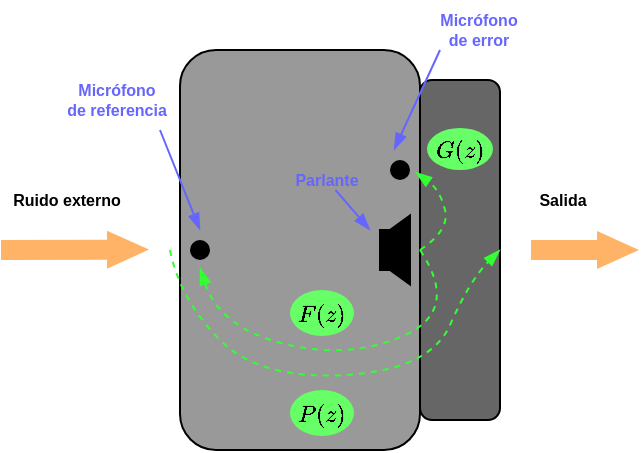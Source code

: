 <mxfile version="15.2.7" type="device"><diagram id="Uaeq2iv6ltRxRMqHuuGY" name="Página-1"><mxGraphModel dx="413" dy="243" grid="1" gridSize="5" guides="1" tooltips="1" connect="1" arrows="1" fold="1" page="1" pageScale="1" pageWidth="1654" pageHeight="1169" math="1" shadow="0"><root><mxCell id="0"/><mxCell id="1" parent="0"/><mxCell id="gLS181UH8pNtoe7bFuRa-7" value="" style="rounded=1;whiteSpace=wrap;html=1;fontSize=15;sketch=0;shadow=0;fillColor=#999999;strokeColor=default;" parent="1" vertex="1"><mxGeometry x="190" y="180" width="120" height="200" as="geometry"/></mxCell><mxCell id="gLS181UH8pNtoe7bFuRa-10" value="" style="rounded=1;whiteSpace=wrap;html=1;shadow=0;sketch=0;fontSize=15;fillColor=#666666;strokeColor=default;fontColor=#333333;" parent="1" vertex="1"><mxGeometry x="310" y="195" width="40" height="170" as="geometry"/></mxCell><mxCell id="gLS181UH8pNtoe7bFuRa-13" value="" style="ellipse;whiteSpace=wrap;html=1;aspect=fixed;rounded=1;shadow=0;sketch=0;fontSize=15;strokeColor=none;fillColor=#000000;" parent="1" vertex="1"><mxGeometry x="195" y="275" width="10" height="10" as="geometry"/></mxCell><mxCell id="gLS181UH8pNtoe7bFuRa-18" value="" style="ellipse;whiteSpace=wrap;html=1;aspect=fixed;rounded=1;shadow=0;sketch=0;fontSize=15;strokeColor=none;fillColor=#000000;" parent="1" vertex="1"><mxGeometry x="295" y="235" width="10" height="10" as="geometry"/></mxCell><mxCell id="gLS181UH8pNtoe7bFuRa-20" value="" style="shape=trapezoid;perimeter=trapezoidPerimeter;whiteSpace=wrap;html=1;fixedSize=1;rounded=0;shadow=0;sketch=0;fontSize=15;strokeColor=default;fillColor=#000000;rotation=-90;size=7.27;" parent="1" vertex="1"><mxGeometry x="282.73" y="275" width="34.53" height="10" as="geometry"/></mxCell><mxCell id="gLS181UH8pNtoe7bFuRa-21" value="" style="rounded=0;whiteSpace=wrap;html=1;shadow=0;sketch=0;fontSize=15;strokeColor=default;fillColor=#000000;" parent="1" vertex="1"><mxGeometry x="290" y="270" width="5" height="20" as="geometry"/></mxCell><mxCell id="gLS181UH8pNtoe7bFuRa-27" value="Micrófono &lt;br style=&quot;font-size: 8px;&quot;&gt;de referencia" style="text;html=1;align=center;verticalAlign=middle;resizable=0;points=[];autosize=1;strokeColor=none;fillColor=none;fontSize=8;fontFamily=Helvetica;fontStyle=1;fontColor=#6666FF;" parent="1" vertex="1"><mxGeometry x="125" y="190" width="65" height="30" as="geometry"/></mxCell><mxCell id="gLS181UH8pNtoe7bFuRa-32" value="" style="shape=flexArrow;endArrow=classic;html=1;fontFamily=Helvetica;fontSize=7;strokeColor=none;fillColor=#FFB366;endWidth=8;endSize=6.66;" parent="1" edge="1"><mxGeometry width="50" height="50" relative="1" as="geometry"><mxPoint x="100" y="280" as="sourcePoint"/><mxPoint x="175" y="279.8" as="targetPoint"/></mxGeometry></mxCell><mxCell id="gLS181UH8pNtoe7bFuRa-33" value="Ruido externo" style="text;html=1;align=center;verticalAlign=middle;resizable=0;points=[];autosize=1;strokeColor=none;fillColor=none;fontSize=8;fontFamily=Helvetica;fontStyle=1;fontColor=#000000;" parent="1" vertex="1"><mxGeometry x="100" y="245" width="65" height="20" as="geometry"/></mxCell><mxCell id="gLS181UH8pNtoe7bFuRa-34" value="" style="shape=flexArrow;endArrow=classic;html=1;fontFamily=Helvetica;fontSize=7;strokeColor=none;fillColor=#FFB366;endWidth=8;endSize=6.66;" parent="1" edge="1"><mxGeometry width="50" height="50" relative="1" as="geometry"><mxPoint x="365" y="279.96" as="sourcePoint"/><mxPoint x="420" y="280" as="targetPoint"/></mxGeometry></mxCell><mxCell id="gLS181UH8pNtoe7bFuRa-35" value="Salida" style="text;html=1;align=center;verticalAlign=middle;resizable=0;points=[];autosize=1;strokeColor=none;fillColor=none;fontSize=8;fontFamily=Helvetica;fontStyle=1;fontColor=#000000;" parent="1" vertex="1"><mxGeometry x="363.5" y="245" width="35" height="20" as="geometry"/></mxCell><mxCell id="gLS181UH8pNtoe7bFuRa-38" value="" style="curved=1;endArrow=blockThin;html=1;fontFamily=Helvetica;fontSize=8;fillColor=#fff2cc;endFill=1;strokeWidth=1;fontColor=#66CC00;strokeColor=#33FF33;dashed=1;entryX=1;entryY=0.5;entryDx=0;entryDy=0;" parent="1" edge="1" target="gLS181UH8pNtoe7bFuRa-10"><mxGeometry width="50" height="50" relative="1" as="geometry"><mxPoint x="185" y="280" as="sourcePoint"/><mxPoint x="360" y="280" as="targetPoint"/><Array as="points"><mxPoint x="190" y="305"/><mxPoint x="230" y="345"/><mxPoint x="315" y="340"/><mxPoint x="335" y="295"/></Array></mxGeometry></mxCell><mxCell id="gLS181UH8pNtoe7bFuRa-41" value="" style="curved=1;endArrow=blockThin;html=1;fontFamily=Helvetica;fontSize=8;strokeWidth=1;fillColor=#fff2cc;exitX=1;exitY=0.5;exitDx=0;exitDy=0;entryX=-0.058;entryY=0.271;entryDx=0;entryDy=0;entryPerimeter=0;endFill=1;fontColor=#66CC00;strokeColor=#33FF33;dashed=1;" parent="1" source="gLS181UH8pNtoe7bFuRa-7" target="gLS181UH8pNtoe7bFuRa-10" edge="1"><mxGeometry width="50" height="50" relative="1" as="geometry"><mxPoint x="235" y="295" as="sourcePoint"/><mxPoint x="285" y="245" as="targetPoint"/><Array as="points"><mxPoint x="325" y="270"/><mxPoint x="320" y="250"/></Array></mxGeometry></mxCell><mxCell id="gLS181UH8pNtoe7bFuRa-45" value="" style="curved=1;endArrow=blockThin;html=1;fontFamily=Helvetica;fontSize=8;strokeWidth=1;fillColor=#fff2cc;exitX=1;exitY=0.5;exitDx=0;exitDy=0;endFill=1;fontColor=#66CC00;strokeColor=#33FF33;dashed=1;" parent="1" source="gLS181UH8pNtoe7bFuRa-7" edge="1"><mxGeometry width="50" height="50" relative="1" as="geometry"><mxPoint x="305.0" y="279" as="sourcePoint"/><mxPoint x="200" y="289" as="targetPoint"/><Array as="points"><mxPoint x="330" y="310"/><mxPoint x="275" y="335"/><mxPoint x="210" y="319"/></Array></mxGeometry></mxCell><mxCell id="M0pazrqEu3MT4h28KkVe-1" value="&lt;span style=&quot;font-size: 10px;&quot;&gt;&lt;font style=&quot;font-size: 10px&quot;&gt;$$F(z)$$&lt;/font&gt;&lt;/span&gt;" style="ellipse;whiteSpace=wrap;html=1;strokeColor=none;fontSize=10;labelBackgroundColor=none;fillColor=#66FF66;" parent="1" vertex="1"><mxGeometry x="245" y="300" width="32" height="23" as="geometry"/></mxCell><mxCell id="M0pazrqEu3MT4h28KkVe-2" value="&lt;span style=&quot;font-size: 10px;&quot;&gt;&lt;font style=&quot;font-size: 10px;&quot;&gt;$$G(z)$$&lt;/font&gt;&lt;/span&gt;" style="ellipse;whiteSpace=wrap;html=1;strokeColor=none;fontSize=10;labelBackgroundColor=none;fillColor=#66FF66;" parent="1" vertex="1"><mxGeometry x="313.5" y="219" width="33" height="21" as="geometry"/></mxCell><mxCell id="M0pazrqEu3MT4h28KkVe-3" value="&lt;span style=&quot;font-size: 10px;&quot;&gt;&lt;font style=&quot;font-size: 10px&quot;&gt;$$P(z)$$&lt;/font&gt;&lt;/span&gt;" style="ellipse;whiteSpace=wrap;html=1;strokeColor=none;fontSize=10;labelBackgroundColor=none;fillColor=#66FF66;" parent="1" vertex="1"><mxGeometry x="245" y="350" width="32" height="23" as="geometry"/></mxCell><mxCell id="z2KaaTWTmyST_IkdDgaS-1" value="" style="endArrow=blockThin;html=1;strokeColor=#6666FF;strokeWidth=1;endFill=1;fillColor=#ffff88;fontColor=#6666FF;" edge="1" parent="1"><mxGeometry width="50" height="50" relative="1" as="geometry"><mxPoint x="180" y="220" as="sourcePoint"/><mxPoint x="200" y="270" as="targetPoint"/></mxGeometry></mxCell><mxCell id="z2KaaTWTmyST_IkdDgaS-2" value="" style="endArrow=blockThin;html=1;strokeColor=#6666FF;strokeWidth=1;endFill=1;fillColor=#ffff88;fontColor=#6666FF;" edge="1" parent="1"><mxGeometry width="50" height="50" relative="1" as="geometry"><mxPoint x="320" y="180" as="sourcePoint"/><mxPoint x="297" y="230" as="targetPoint"/></mxGeometry></mxCell><mxCell id="z2KaaTWTmyST_IkdDgaS-3" value="Micrófono &lt;br style=&quot;font-size: 8px&quot;&gt;de error" style="text;html=1;align=center;verticalAlign=middle;resizable=0;points=[];autosize=1;strokeColor=none;fillColor=none;fontSize=8;fontFamily=Helvetica;fontStyle=1;fontColor=#6666FF;" vertex="1" parent="1"><mxGeometry x="313.5" y="155" width="50" height="30" as="geometry"/></mxCell><mxCell id="z2KaaTWTmyST_IkdDgaS-4" value="" style="endArrow=blockThin;html=1;strokeColor=#6666FF;strokeWidth=1;endFill=1;fillColor=#ffff88;fontColor=#6666FF;" edge="1" parent="1"><mxGeometry width="50" height="50" relative="1" as="geometry"><mxPoint x="267.73" y="250" as="sourcePoint"/><mxPoint x="285" y="270" as="targetPoint"/></mxGeometry></mxCell><mxCell id="z2KaaTWTmyST_IkdDgaS-5" value="Parlante" style="text;html=1;align=center;verticalAlign=middle;resizable=0;points=[];autosize=1;strokeColor=none;fillColor=none;fontSize=8;fontFamily=Helvetica;fontStyle=1;fontColor=#6666FF;" vertex="1" parent="1"><mxGeometry x="240" y="235" width="45" height="20" as="geometry"/></mxCell></root></mxGraphModel></diagram></mxfile>